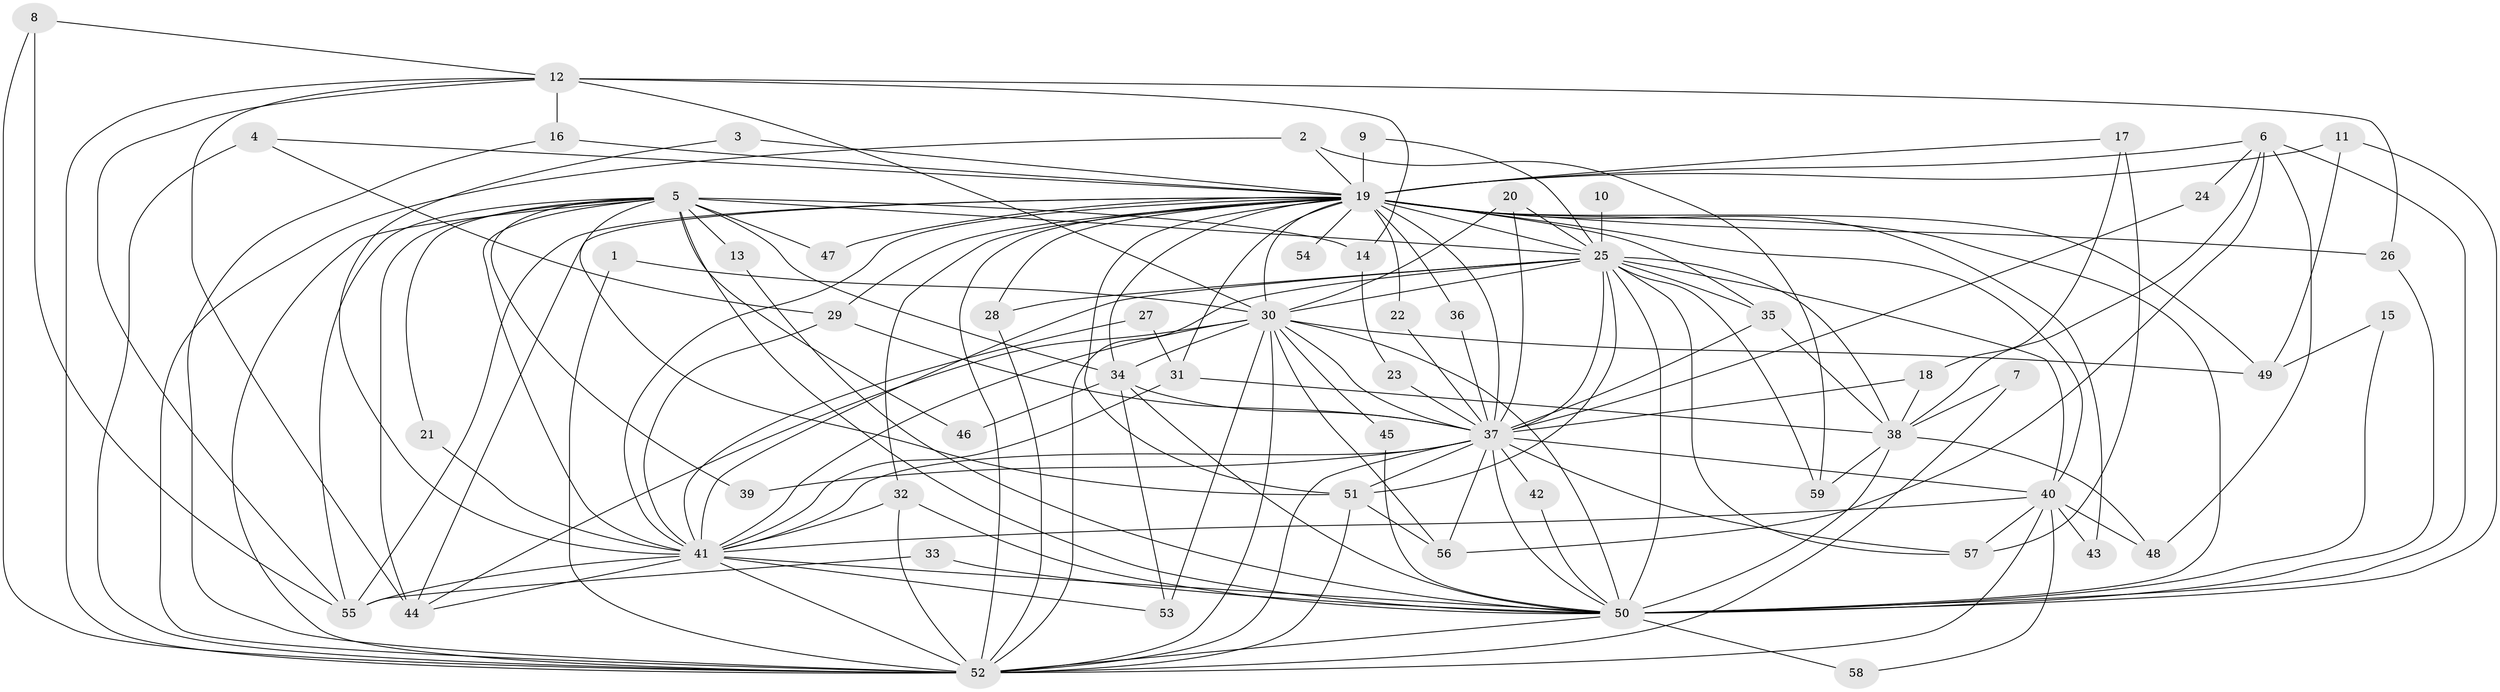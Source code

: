 // original degree distribution, {20: 0.01694915254237288, 26: 0.00847457627118644, 27: 0.00847457627118644, 22: 0.00847457627118644, 19: 0.00847457627118644, 17: 0.01694915254237288, 21: 0.01694915254237288, 3: 0.2796610169491525, 5: 0.05084745762711865, 10: 0.00847457627118644, 4: 0.0847457627118644, 2: 0.4661016949152542, 9: 0.00847457627118644, 8: 0.00847457627118644, 6: 0.00847457627118644}
// Generated by graph-tools (version 1.1) at 2025/49/03/09/25 03:49:28]
// undirected, 59 vertices, 160 edges
graph export_dot {
graph [start="1"]
  node [color=gray90,style=filled];
  1;
  2;
  3;
  4;
  5;
  6;
  7;
  8;
  9;
  10;
  11;
  12;
  13;
  14;
  15;
  16;
  17;
  18;
  19;
  20;
  21;
  22;
  23;
  24;
  25;
  26;
  27;
  28;
  29;
  30;
  31;
  32;
  33;
  34;
  35;
  36;
  37;
  38;
  39;
  40;
  41;
  42;
  43;
  44;
  45;
  46;
  47;
  48;
  49;
  50;
  51;
  52;
  53;
  54;
  55;
  56;
  57;
  58;
  59;
  1 -- 30 [weight=1.0];
  1 -- 52 [weight=1.0];
  2 -- 19 [weight=1.0];
  2 -- 52 [weight=1.0];
  2 -- 59 [weight=1.0];
  3 -- 19 [weight=1.0];
  3 -- 41 [weight=1.0];
  4 -- 19 [weight=1.0];
  4 -- 29 [weight=1.0];
  4 -- 52 [weight=1.0];
  5 -- 13 [weight=2.0];
  5 -- 14 [weight=1.0];
  5 -- 21 [weight=1.0];
  5 -- 25 [weight=2.0];
  5 -- 34 [weight=1.0];
  5 -- 39 [weight=1.0];
  5 -- 41 [weight=1.0];
  5 -- 44 [weight=1.0];
  5 -- 46 [weight=1.0];
  5 -- 47 [weight=1.0];
  5 -- 50 [weight=1.0];
  5 -- 51 [weight=1.0];
  5 -- 52 [weight=1.0];
  5 -- 55 [weight=1.0];
  6 -- 19 [weight=1.0];
  6 -- 24 [weight=1.0];
  6 -- 38 [weight=1.0];
  6 -- 48 [weight=1.0];
  6 -- 50 [weight=1.0];
  6 -- 56 [weight=1.0];
  7 -- 38 [weight=1.0];
  7 -- 52 [weight=1.0];
  8 -- 12 [weight=1.0];
  8 -- 52 [weight=1.0];
  8 -- 55 [weight=1.0];
  9 -- 19 [weight=1.0];
  9 -- 25 [weight=1.0];
  10 -- 25 [weight=2.0];
  11 -- 19 [weight=1.0];
  11 -- 49 [weight=1.0];
  11 -- 50 [weight=1.0];
  12 -- 14 [weight=1.0];
  12 -- 16 [weight=1.0];
  12 -- 26 [weight=1.0];
  12 -- 30 [weight=2.0];
  12 -- 44 [weight=1.0];
  12 -- 52 [weight=1.0];
  12 -- 55 [weight=1.0];
  13 -- 50 [weight=1.0];
  14 -- 23 [weight=1.0];
  15 -- 49 [weight=1.0];
  15 -- 50 [weight=1.0];
  16 -- 19 [weight=1.0];
  16 -- 52 [weight=1.0];
  17 -- 18 [weight=1.0];
  17 -- 19 [weight=1.0];
  17 -- 57 [weight=1.0];
  18 -- 37 [weight=1.0];
  18 -- 38 [weight=1.0];
  19 -- 22 [weight=1.0];
  19 -- 25 [weight=4.0];
  19 -- 26 [weight=1.0];
  19 -- 28 [weight=1.0];
  19 -- 29 [weight=1.0];
  19 -- 30 [weight=2.0];
  19 -- 31 [weight=1.0];
  19 -- 32 [weight=1.0];
  19 -- 34 [weight=1.0];
  19 -- 35 [weight=1.0];
  19 -- 36 [weight=1.0];
  19 -- 37 [weight=2.0];
  19 -- 40 [weight=1.0];
  19 -- 41 [weight=2.0];
  19 -- 43 [weight=1.0];
  19 -- 44 [weight=1.0];
  19 -- 47 [weight=1.0];
  19 -- 49 [weight=1.0];
  19 -- 50 [weight=4.0];
  19 -- 51 [weight=1.0];
  19 -- 52 [weight=2.0];
  19 -- 54 [weight=1.0];
  19 -- 55 [weight=1.0];
  20 -- 25 [weight=1.0];
  20 -- 30 [weight=1.0];
  20 -- 37 [weight=1.0];
  21 -- 41 [weight=1.0];
  22 -- 37 [weight=1.0];
  23 -- 37 [weight=1.0];
  24 -- 37 [weight=1.0];
  25 -- 28 [weight=1.0];
  25 -- 30 [weight=2.0];
  25 -- 35 [weight=1.0];
  25 -- 37 [weight=2.0];
  25 -- 38 [weight=1.0];
  25 -- 40 [weight=2.0];
  25 -- 41 [weight=2.0];
  25 -- 50 [weight=4.0];
  25 -- 51 [weight=2.0];
  25 -- 52 [weight=2.0];
  25 -- 57 [weight=2.0];
  25 -- 59 [weight=1.0];
  26 -- 50 [weight=1.0];
  27 -- 31 [weight=1.0];
  27 -- 41 [weight=1.0];
  28 -- 52 [weight=1.0];
  29 -- 37 [weight=1.0];
  29 -- 41 [weight=1.0];
  30 -- 34 [weight=1.0];
  30 -- 37 [weight=1.0];
  30 -- 41 [weight=2.0];
  30 -- 44 [weight=1.0];
  30 -- 45 [weight=1.0];
  30 -- 49 [weight=1.0];
  30 -- 50 [weight=2.0];
  30 -- 52 [weight=1.0];
  30 -- 53 [weight=1.0];
  30 -- 56 [weight=1.0];
  31 -- 38 [weight=1.0];
  31 -- 41 [weight=1.0];
  32 -- 41 [weight=1.0];
  32 -- 50 [weight=1.0];
  32 -- 52 [weight=1.0];
  33 -- 50 [weight=1.0];
  33 -- 55 [weight=1.0];
  34 -- 37 [weight=1.0];
  34 -- 46 [weight=1.0];
  34 -- 50 [weight=1.0];
  34 -- 53 [weight=1.0];
  35 -- 37 [weight=1.0];
  35 -- 38 [weight=1.0];
  36 -- 37 [weight=1.0];
  37 -- 39 [weight=1.0];
  37 -- 40 [weight=1.0];
  37 -- 41 [weight=1.0];
  37 -- 42 [weight=1.0];
  37 -- 50 [weight=3.0];
  37 -- 51 [weight=1.0];
  37 -- 52 [weight=1.0];
  37 -- 56 [weight=1.0];
  37 -- 57 [weight=1.0];
  38 -- 48 [weight=1.0];
  38 -- 50 [weight=3.0];
  38 -- 59 [weight=1.0];
  40 -- 41 [weight=1.0];
  40 -- 43 [weight=1.0];
  40 -- 48 [weight=1.0];
  40 -- 52 [weight=1.0];
  40 -- 57 [weight=1.0];
  40 -- 58 [weight=1.0];
  41 -- 44 [weight=1.0];
  41 -- 50 [weight=2.0];
  41 -- 52 [weight=1.0];
  41 -- 53 [weight=1.0];
  41 -- 55 [weight=2.0];
  42 -- 50 [weight=1.0];
  45 -- 50 [weight=1.0];
  50 -- 52 [weight=2.0];
  50 -- 58 [weight=1.0];
  51 -- 52 [weight=1.0];
  51 -- 56 [weight=1.0];
}

